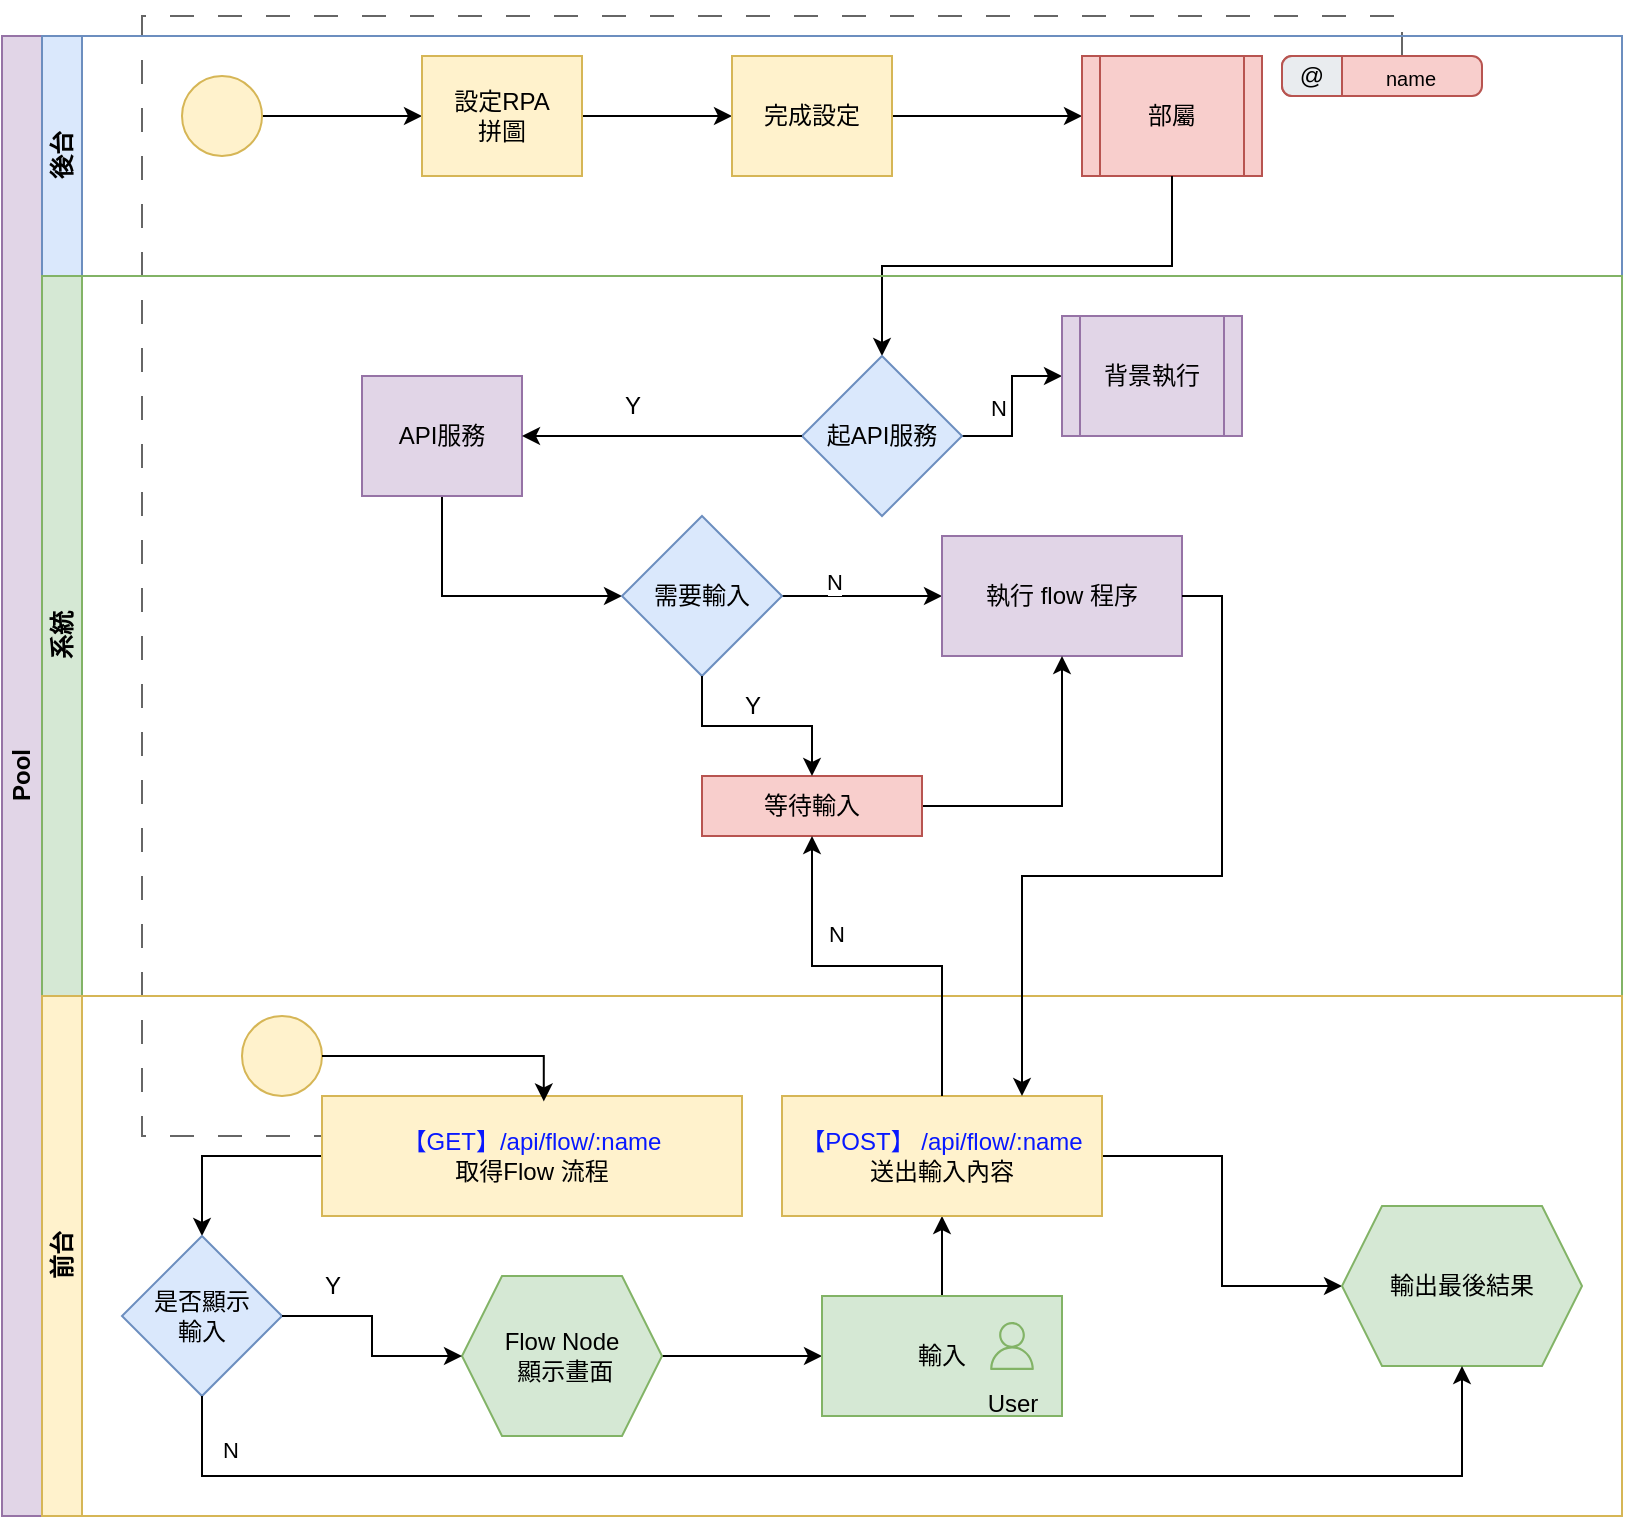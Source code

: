 <mxfile version="24.2.5" type="github">
  <diagram id="prtHgNgQTEPvFCAcTncT" name="Page-1">
    <mxGraphModel dx="2308" dy="771" grid="1" gridSize="10" guides="1" tooltips="1" connect="1" arrows="1" fold="1" page="1" pageScale="1" pageWidth="827" pageHeight="1169" math="0" shadow="0">
      <root>
        <mxCell id="0" />
        <mxCell id="1" parent="0" />
        <mxCell id="dNxyNK7c78bLwvsdeMH5-19" value="Pool" style="swimlane;html=1;childLayout=stackLayout;resizeParent=1;resizeParentMax=0;horizontal=0;startSize=20;horizontalStack=0;fillColor=#e1d5e7;strokeColor=#9673a6;" parent="1" vertex="1">
          <mxGeometry x="-10" y="40" width="810" height="740" as="geometry" />
        </mxCell>
        <mxCell id="pNaIODxHs5BfHkplszO5-26" style="edgeStyle=orthogonalEdgeStyle;rounded=0;orthogonalLoop=1;jettySize=auto;html=1;dashed=1;dashPattern=12 12;fillColor=#f5f5f5;strokeColor=#666666;gradientColor=#b3b3b3;entryX=0.25;entryY=0;entryDx=0;entryDy=0;" edge="1" parent="dNxyNK7c78bLwvsdeMH5-19" source="pNaIODxHs5BfHkplszO5-21" target="pNaIODxHs5BfHkplszO5-30">
          <mxGeometry relative="1" as="geometry">
            <mxPoint x="150" y="430" as="targetPoint" />
            <Array as="points">
              <mxPoint x="700" y="-10" />
              <mxPoint x="70" y="-10" />
              <mxPoint x="70" y="550" />
              <mxPoint x="212" y="550" />
            </Array>
          </mxGeometry>
        </mxCell>
        <mxCell id="dNxyNK7c78bLwvsdeMH5-20" value="後台" style="swimlane;html=1;startSize=20;horizontal=0;fillColor=#dae8fc;strokeColor=#6c8ebf;" parent="dNxyNK7c78bLwvsdeMH5-19" vertex="1">
          <mxGeometry x="20" width="790" height="120" as="geometry" />
        </mxCell>
        <mxCell id="dNxyNK7c78bLwvsdeMH5-25" value="" style="edgeStyle=orthogonalEdgeStyle;rounded=0;orthogonalLoop=1;jettySize=auto;html=1;" parent="dNxyNK7c78bLwvsdeMH5-20" source="dNxyNK7c78bLwvsdeMH5-23" target="dNxyNK7c78bLwvsdeMH5-24" edge="1">
          <mxGeometry relative="1" as="geometry" />
        </mxCell>
        <mxCell id="dNxyNK7c78bLwvsdeMH5-23" value="" style="ellipse;whiteSpace=wrap;html=1;fillColor=#fff2cc;strokeColor=#d6b656;" parent="dNxyNK7c78bLwvsdeMH5-20" vertex="1">
          <mxGeometry x="70" y="20" width="40" height="40" as="geometry" />
        </mxCell>
        <mxCell id="pNaIODxHs5BfHkplszO5-2" style="edgeStyle=orthogonalEdgeStyle;rounded=0;orthogonalLoop=1;jettySize=auto;html=1;exitX=1;exitY=0.5;exitDx=0;exitDy=0;entryX=0;entryY=0.5;entryDx=0;entryDy=0;" edge="1" parent="dNxyNK7c78bLwvsdeMH5-20" source="dNxyNK7c78bLwvsdeMH5-24" target="dNxyNK7c78bLwvsdeMH5-30">
          <mxGeometry relative="1" as="geometry" />
        </mxCell>
        <mxCell id="dNxyNK7c78bLwvsdeMH5-24" value="設定RPA&lt;br&gt;拼圖" style="rounded=0;whiteSpace=wrap;html=1;fontFamily=Helvetica;fontSize=12;align=center;fillColor=#fff2cc;strokeColor=#d6b656;" parent="dNxyNK7c78bLwvsdeMH5-20" vertex="1">
          <mxGeometry x="190" y="10" width="80" height="60" as="geometry" />
        </mxCell>
        <mxCell id="dNxyNK7c78bLwvsdeMH5-33" value="" style="edgeStyle=orthogonalEdgeStyle;rounded=0;orthogonalLoop=1;jettySize=auto;html=1;endArrow=classic;endFill=1;entryX=0;entryY=0.5;entryDx=0;entryDy=0;" parent="dNxyNK7c78bLwvsdeMH5-20" source="dNxyNK7c78bLwvsdeMH5-30" target="pNaIODxHs5BfHkplszO5-10" edge="1">
          <mxGeometry relative="1" as="geometry">
            <mxPoint x="550" y="40" as="targetPoint" />
          </mxGeometry>
        </mxCell>
        <mxCell id="dNxyNK7c78bLwvsdeMH5-30" value="完成設定" style="rounded=0;whiteSpace=wrap;html=1;fontFamily=Helvetica;fontSize=12;align=center;fillColor=#fff2cc;strokeColor=#d6b656;" parent="dNxyNK7c78bLwvsdeMH5-20" vertex="1">
          <mxGeometry x="345" y="10" width="80" height="60" as="geometry" />
        </mxCell>
        <mxCell id="pNaIODxHs5BfHkplszO5-10" value="部屬" style="shape=process;whiteSpace=wrap;html=1;backgroundOutline=1;fillColor=#f8cecc;strokeColor=#b85450;" vertex="1" parent="dNxyNK7c78bLwvsdeMH5-20">
          <mxGeometry x="520" y="10" width="90" height="60" as="geometry" />
        </mxCell>
        <mxCell id="pNaIODxHs5BfHkplszO5-21" value="&lt;font size=&quot;1&quot;&gt;name&lt;/font&gt;" style="html=1;shadow=0;dashed=0;shape=mxgraph.bootstrap.rrect;rSize=5;strokeColor=#b85450;html=1;whiteSpace=wrap;fillColor=#f8cecc;align=left;spacingLeft=50;fontSize=14;" vertex="1" parent="dNxyNK7c78bLwvsdeMH5-20">
          <mxGeometry x="620" y="10" width="100" height="20" as="geometry" />
        </mxCell>
        <mxCell id="pNaIODxHs5BfHkplszO5-22" value="@" style="html=1;shadow=0;dashed=0;shape=mxgraph.bootstrap.leftButton;strokeColor=inherit;gradientColor=inherit;fontColor=inherit;fillColor=#E9ECEF;rSize=5;perimeter=none;whiteSpace=wrap;resizeHeight=1;" vertex="1" parent="pNaIODxHs5BfHkplszO5-21">
          <mxGeometry width="30" height="20" relative="1" as="geometry" />
        </mxCell>
        <mxCell id="pNaIODxHs5BfHkplszO5-19" style="edgeStyle=orthogonalEdgeStyle;rounded=0;orthogonalLoop=1;jettySize=auto;html=1;exitX=0.5;exitY=1;exitDx=0;exitDy=0;entryX=0.5;entryY=0;entryDx=0;entryDy=0;" edge="1" parent="dNxyNK7c78bLwvsdeMH5-19" source="pNaIODxHs5BfHkplszO5-10" target="pNaIODxHs5BfHkplszO5-8">
          <mxGeometry relative="1" as="geometry" />
        </mxCell>
        <mxCell id="dNxyNK7c78bLwvsdeMH5-21" value="系統" style="swimlane;html=1;startSize=20;horizontal=0;fillColor=#d5e8d4;strokeColor=#82b366;" parent="dNxyNK7c78bLwvsdeMH5-19" vertex="1">
          <mxGeometry x="20" y="120" width="790" height="360" as="geometry" />
        </mxCell>
        <mxCell id="pNaIODxHs5BfHkplszO5-16" style="edgeStyle=orthogonalEdgeStyle;rounded=0;orthogonalLoop=1;jettySize=auto;html=1;exitX=1;exitY=0.5;exitDx=0;exitDy=0;entryX=0;entryY=0.5;entryDx=0;entryDy=0;" edge="1" parent="dNxyNK7c78bLwvsdeMH5-21" source="pNaIODxHs5BfHkplszO5-8" target="pNaIODxHs5BfHkplszO5-18">
          <mxGeometry relative="1" as="geometry">
            <mxPoint x="520" y="79.833" as="targetPoint" />
          </mxGeometry>
        </mxCell>
        <mxCell id="pNaIODxHs5BfHkplszO5-17" value="N" style="edgeLabel;html=1;align=center;verticalAlign=middle;resizable=0;points=[];" vertex="1" connectable="0" parent="pNaIODxHs5BfHkplszO5-16">
          <mxGeometry x="-0.207" y="7" relative="1" as="geometry">
            <mxPoint y="-8" as="offset" />
          </mxGeometry>
        </mxCell>
        <mxCell id="pNaIODxHs5BfHkplszO5-8" value="起API服務" style="rhombus;whiteSpace=wrap;html=1;fillColor=#dae8fc;strokeColor=#6c8ebf;" vertex="1" parent="dNxyNK7c78bLwvsdeMH5-21">
          <mxGeometry x="380" y="40" width="80" height="80" as="geometry" />
        </mxCell>
        <mxCell id="pNaIODxHs5BfHkplszO5-59" style="edgeStyle=orthogonalEdgeStyle;rounded=0;orthogonalLoop=1;jettySize=auto;html=1;exitX=0.5;exitY=1;exitDx=0;exitDy=0;" edge="1" parent="dNxyNK7c78bLwvsdeMH5-21" source="pNaIODxHs5BfHkplszO5-12">
          <mxGeometry relative="1" as="geometry">
            <mxPoint x="290" y="160" as="targetPoint" />
            <Array as="points">
              <mxPoint x="200" y="160" />
            </Array>
          </mxGeometry>
        </mxCell>
        <mxCell id="pNaIODxHs5BfHkplszO5-12" value="API服務" style="rounded=0;whiteSpace=wrap;html=1;fillColor=#e1d5e7;strokeColor=#9673a6;" vertex="1" parent="dNxyNK7c78bLwvsdeMH5-21">
          <mxGeometry x="160" y="50" width="80" height="60" as="geometry" />
        </mxCell>
        <mxCell id="pNaIODxHs5BfHkplszO5-18" value="背景執行" style="shape=process;whiteSpace=wrap;html=1;backgroundOutline=1;fillColor=#e1d5e7;strokeColor=#9673a6;" vertex="1" parent="dNxyNK7c78bLwvsdeMH5-21">
          <mxGeometry x="510" y="20" width="90" height="60" as="geometry" />
        </mxCell>
        <mxCell id="pNaIODxHs5BfHkplszO5-20" value="" style="group" vertex="1" connectable="0" parent="dNxyNK7c78bLwvsdeMH5-21">
          <mxGeometry x="280" y="50" width="30" height="30" as="geometry" />
        </mxCell>
        <mxCell id="pNaIODxHs5BfHkplszO5-13" style="edgeStyle=orthogonalEdgeStyle;rounded=0;orthogonalLoop=1;jettySize=auto;html=1;exitX=0;exitY=0.5;exitDx=0;exitDy=0;entryX=1;entryY=0.5;entryDx=0;entryDy=0;" edge="1" parent="pNaIODxHs5BfHkplszO5-20" source="pNaIODxHs5BfHkplszO5-8" target="pNaIODxHs5BfHkplszO5-12">
          <mxGeometry relative="1" as="geometry" />
        </mxCell>
        <mxCell id="pNaIODxHs5BfHkplszO5-15" value="Y" style="text;html=1;align=center;verticalAlign=middle;resizable=0;points=[];autosize=1;strokeColor=none;fillColor=none;" vertex="1" parent="pNaIODxHs5BfHkplszO5-20">
          <mxGeometry width="30" height="30" as="geometry" />
        </mxCell>
        <mxCell id="pNaIODxHs5BfHkplszO5-67" style="edgeStyle=orthogonalEdgeStyle;rounded=0;orthogonalLoop=1;jettySize=auto;html=1;" edge="1" parent="dNxyNK7c78bLwvsdeMH5-21" source="pNaIODxHs5BfHkplszO5-64">
          <mxGeometry relative="1" as="geometry">
            <mxPoint x="450" y="160.0" as="targetPoint" />
          </mxGeometry>
        </mxCell>
        <mxCell id="pNaIODxHs5BfHkplszO5-64" value="需要輸入" style="rhombus;whiteSpace=wrap;html=1;fillColor=#dae8fc;strokeColor=#6c8ebf;" vertex="1" parent="dNxyNK7c78bLwvsdeMH5-21">
          <mxGeometry x="290" y="120" width="80" height="80" as="geometry" />
        </mxCell>
        <mxCell id="pNaIODxHs5BfHkplszO5-68" value="執行 flow 程序" style="rounded=0;whiteSpace=wrap;html=1;fillColor=#e1d5e7;strokeColor=#9673a6;" vertex="1" parent="dNxyNK7c78bLwvsdeMH5-21">
          <mxGeometry x="450" y="130" width="120" height="60" as="geometry" />
        </mxCell>
        <mxCell id="pNaIODxHs5BfHkplszO5-75" style="edgeStyle=orthogonalEdgeStyle;rounded=0;orthogonalLoop=1;jettySize=auto;html=1;entryX=0.5;entryY=1;entryDx=0;entryDy=0;" edge="1" parent="dNxyNK7c78bLwvsdeMH5-21" source="pNaIODxHs5BfHkplszO5-72" target="pNaIODxHs5BfHkplszO5-68">
          <mxGeometry relative="1" as="geometry" />
        </mxCell>
        <mxCell id="pNaIODxHs5BfHkplszO5-72" value="等待輸入" style="whiteSpace=wrap;html=1;fillColor=#f8cecc;strokeColor=#b85450;" vertex="1" parent="dNxyNK7c78bLwvsdeMH5-21">
          <mxGeometry x="330" y="250" width="110" height="30" as="geometry" />
        </mxCell>
        <mxCell id="pNaIODxHs5BfHkplszO5-79" value="" style="group" vertex="1" connectable="0" parent="dNxyNK7c78bLwvsdeMH5-21">
          <mxGeometry x="340" y="200" width="30" height="30" as="geometry" />
        </mxCell>
        <mxCell id="pNaIODxHs5BfHkplszO5-73" value="" style="edgeStyle=orthogonalEdgeStyle;rounded=0;orthogonalLoop=1;jettySize=auto;html=1;" edge="1" parent="pNaIODxHs5BfHkplszO5-79" source="pNaIODxHs5BfHkplszO5-64" target="pNaIODxHs5BfHkplszO5-72">
          <mxGeometry relative="1" as="geometry" />
        </mxCell>
        <mxCell id="pNaIODxHs5BfHkplszO5-76" value="" style="group" vertex="1" connectable="0" parent="pNaIODxHs5BfHkplszO5-79">
          <mxGeometry width="30" height="30" as="geometry" />
        </mxCell>
        <mxCell id="pNaIODxHs5BfHkplszO5-77" style="edgeStyle=orthogonalEdgeStyle;rounded=0;orthogonalLoop=1;jettySize=auto;html=1;exitX=0;exitY=0.5;exitDx=0;exitDy=0;entryX=1;entryY=0.5;entryDx=0;entryDy=0;" edge="1" parent="pNaIODxHs5BfHkplszO5-76">
          <mxGeometry relative="1" as="geometry" />
        </mxCell>
        <mxCell id="pNaIODxHs5BfHkplszO5-78" value="Y" style="text;html=1;align=center;verticalAlign=middle;resizable=0;points=[];autosize=1;strokeColor=none;fillColor=none;" vertex="1" parent="pNaIODxHs5BfHkplszO5-76">
          <mxGeometry width="30" height="30" as="geometry" />
        </mxCell>
        <mxCell id="dNxyNK7c78bLwvsdeMH5-22" value="前台" style="swimlane;html=1;startSize=20;horizontal=0;fillColor=#fff2cc;strokeColor=#d6b656;" parent="dNxyNK7c78bLwvsdeMH5-19" vertex="1">
          <mxGeometry x="20" y="480" width="790" height="260" as="geometry" />
        </mxCell>
        <mxCell id="pNaIODxHs5BfHkplszO5-24" value="" style="ellipse;whiteSpace=wrap;html=1;aspect=fixed;fillColor=#fff2cc;strokeColor=#d6b656;" vertex="1" parent="dNxyNK7c78bLwvsdeMH5-22">
          <mxGeometry x="100" y="10" width="40" height="40" as="geometry" />
        </mxCell>
        <mxCell id="pNaIODxHs5BfHkplszO5-36" value="" style="edgeStyle=orthogonalEdgeStyle;rounded=0;orthogonalLoop=1;jettySize=auto;html=1;" edge="1" parent="dNxyNK7c78bLwvsdeMH5-22" source="pNaIODxHs5BfHkplszO5-30" target="pNaIODxHs5BfHkplszO5-35">
          <mxGeometry relative="1" as="geometry" />
        </mxCell>
        <mxCell id="pNaIODxHs5BfHkplszO5-30" value="&lt;font color=&quot;#0818ff&quot;&gt;【GET】/api/flow/:name&lt;/font&gt;&lt;br&gt;取得Flow 流程" style="rounded=0;whiteSpace=wrap;html=1;fillColor=#fff2cc;strokeColor=#d6b656;" vertex="1" parent="dNxyNK7c78bLwvsdeMH5-22">
          <mxGeometry x="140" y="50" width="210" height="60" as="geometry" />
        </mxCell>
        <mxCell id="pNaIODxHs5BfHkplszO5-35" value="是否顯示&lt;br&gt;輸入" style="rhombus;whiteSpace=wrap;html=1;fillColor=#dae8fc;strokeColor=#6c8ebf;rounded=0;" vertex="1" parent="dNxyNK7c78bLwvsdeMH5-22">
          <mxGeometry x="40" y="120" width="80" height="80" as="geometry" />
        </mxCell>
        <mxCell id="pNaIODxHs5BfHkplszO5-48" value="" style="edgeStyle=orthogonalEdgeStyle;rounded=0;orthogonalLoop=1;jettySize=auto;html=1;" edge="1" parent="dNxyNK7c78bLwvsdeMH5-22" source="pNaIODxHs5BfHkplszO5-37" target="pNaIODxHs5BfHkplszO5-47">
          <mxGeometry relative="1" as="geometry" />
        </mxCell>
        <mxCell id="pNaIODxHs5BfHkplszO5-37" value="Flow Node&lt;br&gt;&amp;nbsp;顯示畫面" style="shape=hexagon;perimeter=hexagonPerimeter2;whiteSpace=wrap;html=1;fixedSize=1;fillColor=#d5e8d4;strokeColor=#82b366;rounded=0;" vertex="1" parent="dNxyNK7c78bLwvsdeMH5-22">
          <mxGeometry x="210" y="140" width="100" height="80" as="geometry" />
        </mxCell>
        <mxCell id="pNaIODxHs5BfHkplszO5-58" style="edgeStyle=orthogonalEdgeStyle;rounded=0;orthogonalLoop=1;jettySize=auto;html=1;entryX=0.5;entryY=1;entryDx=0;entryDy=0;" edge="1" parent="dNxyNK7c78bLwvsdeMH5-22" source="pNaIODxHs5BfHkplszO5-47" target="pNaIODxHs5BfHkplszO5-50">
          <mxGeometry relative="1" as="geometry" />
        </mxCell>
        <mxCell id="pNaIODxHs5BfHkplszO5-47" value="輸入" style="whiteSpace=wrap;html=1;fillColor=#d5e8d4;strokeColor=#82b366;rounded=0;" vertex="1" parent="dNxyNK7c78bLwvsdeMH5-22">
          <mxGeometry x="390" y="150" width="120" height="60" as="geometry" />
        </mxCell>
        <mxCell id="pNaIODxHs5BfHkplszO5-49" value="User" style="sketch=0;outlineConnect=0;strokeColor=#82b366;fillColor=#d5e8d4;dashed=0;verticalLabelPosition=bottom;verticalAlign=top;align=center;html=1;fontSize=12;fontStyle=0;aspect=fixed;shape=mxgraph.aws4.resourceIcon;resIcon=mxgraph.aws4.user;" vertex="1" parent="dNxyNK7c78bLwvsdeMH5-22">
          <mxGeometry x="470" y="160" width="30" height="30" as="geometry" />
        </mxCell>
        <mxCell id="pNaIODxHs5BfHkplszO5-92" style="edgeStyle=orthogonalEdgeStyle;rounded=0;orthogonalLoop=1;jettySize=auto;html=1;" edge="1" parent="dNxyNK7c78bLwvsdeMH5-22" source="pNaIODxHs5BfHkplszO5-50" target="pNaIODxHs5BfHkplszO5-87">
          <mxGeometry relative="1" as="geometry" />
        </mxCell>
        <mxCell id="pNaIODxHs5BfHkplszO5-50" value="&lt;font color=&quot;#0818ff&quot;&gt;【POST】 /api/flow/:name&lt;/font&gt;&lt;br&gt;送出輸入內容" style="whiteSpace=wrap;html=1;fillColor=#fff2cc;strokeColor=#d6b656;rounded=0;" vertex="1" parent="dNxyNK7c78bLwvsdeMH5-22">
          <mxGeometry x="370" y="50" width="160" height="60" as="geometry" />
        </mxCell>
        <mxCell id="pNaIODxHs5BfHkplszO5-57" style="edgeStyle=orthogonalEdgeStyle;rounded=0;orthogonalLoop=1;jettySize=auto;html=1;exitX=1;exitY=0.5;exitDx=0;exitDy=0;entryX=0.528;entryY=0.045;entryDx=0;entryDy=0;entryPerimeter=0;" edge="1" parent="dNxyNK7c78bLwvsdeMH5-22" source="pNaIODxHs5BfHkplszO5-24" target="pNaIODxHs5BfHkplszO5-30">
          <mxGeometry relative="1" as="geometry" />
        </mxCell>
        <mxCell id="pNaIODxHs5BfHkplszO5-85" value="" style="group" vertex="1" connectable="0" parent="dNxyNK7c78bLwvsdeMH5-22">
          <mxGeometry x="130" y="130" width="30" height="30" as="geometry" />
        </mxCell>
        <mxCell id="pNaIODxHs5BfHkplszO5-38" value="" style="edgeStyle=orthogonalEdgeStyle;rounded=0;orthogonalLoop=1;jettySize=auto;html=1;" edge="1" parent="pNaIODxHs5BfHkplszO5-85" source="pNaIODxHs5BfHkplszO5-35" target="pNaIODxHs5BfHkplszO5-37">
          <mxGeometry relative="1" as="geometry" />
        </mxCell>
        <mxCell id="pNaIODxHs5BfHkplszO5-80" value="" style="group" vertex="1" connectable="0" parent="pNaIODxHs5BfHkplszO5-85">
          <mxGeometry width="30" height="30" as="geometry" />
        </mxCell>
        <mxCell id="pNaIODxHs5BfHkplszO5-81" value="" style="edgeStyle=orthogonalEdgeStyle;rounded=0;orthogonalLoop=1;jettySize=auto;html=1;" edge="1" parent="pNaIODxHs5BfHkplszO5-80">
          <mxGeometry relative="1" as="geometry" />
        </mxCell>
        <mxCell id="pNaIODxHs5BfHkplszO5-82" value="" style="group" vertex="1" connectable="0" parent="pNaIODxHs5BfHkplszO5-80">
          <mxGeometry width="30" height="30" as="geometry" />
        </mxCell>
        <mxCell id="pNaIODxHs5BfHkplszO5-83" style="edgeStyle=orthogonalEdgeStyle;rounded=0;orthogonalLoop=1;jettySize=auto;html=1;exitX=0;exitY=0.5;exitDx=0;exitDy=0;entryX=1;entryY=0.5;entryDx=0;entryDy=0;" edge="1" parent="pNaIODxHs5BfHkplszO5-82">
          <mxGeometry relative="1" as="geometry" />
        </mxCell>
        <mxCell id="pNaIODxHs5BfHkplszO5-84" value="Y" style="text;html=1;align=center;verticalAlign=middle;resizable=0;points=[];autosize=1;strokeColor=none;fillColor=none;" vertex="1" parent="pNaIODxHs5BfHkplszO5-82">
          <mxGeometry width="30" height="30" as="geometry" />
        </mxCell>
        <mxCell id="pNaIODxHs5BfHkplszO5-87" value="輸出最後結果" style="shape=hexagon;perimeter=hexagonPerimeter2;whiteSpace=wrap;html=1;fixedSize=1;fillColor=#d5e8d4;strokeColor=#82b366;" vertex="1" parent="dNxyNK7c78bLwvsdeMH5-22">
          <mxGeometry x="650" y="105" width="120" height="80" as="geometry" />
        </mxCell>
        <mxCell id="pNaIODxHs5BfHkplszO5-86" style="edgeStyle=orthogonalEdgeStyle;rounded=0;orthogonalLoop=1;jettySize=auto;html=1;" edge="1" parent="dNxyNK7c78bLwvsdeMH5-22" source="pNaIODxHs5BfHkplszO5-35" target="pNaIODxHs5BfHkplszO5-87">
          <mxGeometry relative="1" as="geometry">
            <mxPoint x="710" y="150" as="targetPoint" />
            <Array as="points">
              <mxPoint x="80" y="240" />
              <mxPoint x="710" y="240" />
            </Array>
          </mxGeometry>
        </mxCell>
        <mxCell id="pNaIODxHs5BfHkplszO5-91" value="N" style="edgeLabel;html=1;align=center;verticalAlign=middle;resizable=0;points=[];" vertex="1" connectable="0" parent="dNxyNK7c78bLwvsdeMH5-22">
          <mxGeometry x="450" y="-149.997" as="geometry">
            <mxPoint x="-356" y="377" as="offset" />
          </mxGeometry>
        </mxCell>
        <mxCell id="pNaIODxHs5BfHkplszO5-74" style="edgeStyle=orthogonalEdgeStyle;rounded=0;orthogonalLoop=1;jettySize=auto;html=1;entryX=0.5;entryY=1;entryDx=0;entryDy=0;" edge="1" parent="dNxyNK7c78bLwvsdeMH5-19" source="pNaIODxHs5BfHkplszO5-50" target="pNaIODxHs5BfHkplszO5-72">
          <mxGeometry relative="1" as="geometry" />
        </mxCell>
        <mxCell id="pNaIODxHs5BfHkplszO5-93" style="edgeStyle=orthogonalEdgeStyle;rounded=0;orthogonalLoop=1;jettySize=auto;html=1;entryX=0.75;entryY=0;entryDx=0;entryDy=0;" edge="1" parent="dNxyNK7c78bLwvsdeMH5-19" source="pNaIODxHs5BfHkplszO5-68" target="pNaIODxHs5BfHkplszO5-50">
          <mxGeometry relative="1" as="geometry">
            <Array as="points">
              <mxPoint x="610" y="280" />
              <mxPoint x="610" y="420" />
              <mxPoint x="510" y="420" />
            </Array>
          </mxGeometry>
        </mxCell>
        <mxCell id="pNaIODxHs5BfHkplszO5-88" value="N" style="edgeLabel;html=1;align=center;verticalAlign=middle;resizable=0;points=[];" vertex="1" connectable="0" parent="1">
          <mxGeometry x="498" y="235.333" as="geometry">
            <mxPoint x="-91" y="253" as="offset" />
          </mxGeometry>
        </mxCell>
        <mxCell id="pNaIODxHs5BfHkplszO5-89" value="N" style="edgeLabel;html=1;align=center;verticalAlign=middle;resizable=0;points=[];" vertex="1" connectable="0" parent="1">
          <mxGeometry x="508" y="245.333" as="geometry">
            <mxPoint x="-102" y="67" as="offset" />
          </mxGeometry>
        </mxCell>
      </root>
    </mxGraphModel>
  </diagram>
</mxfile>

